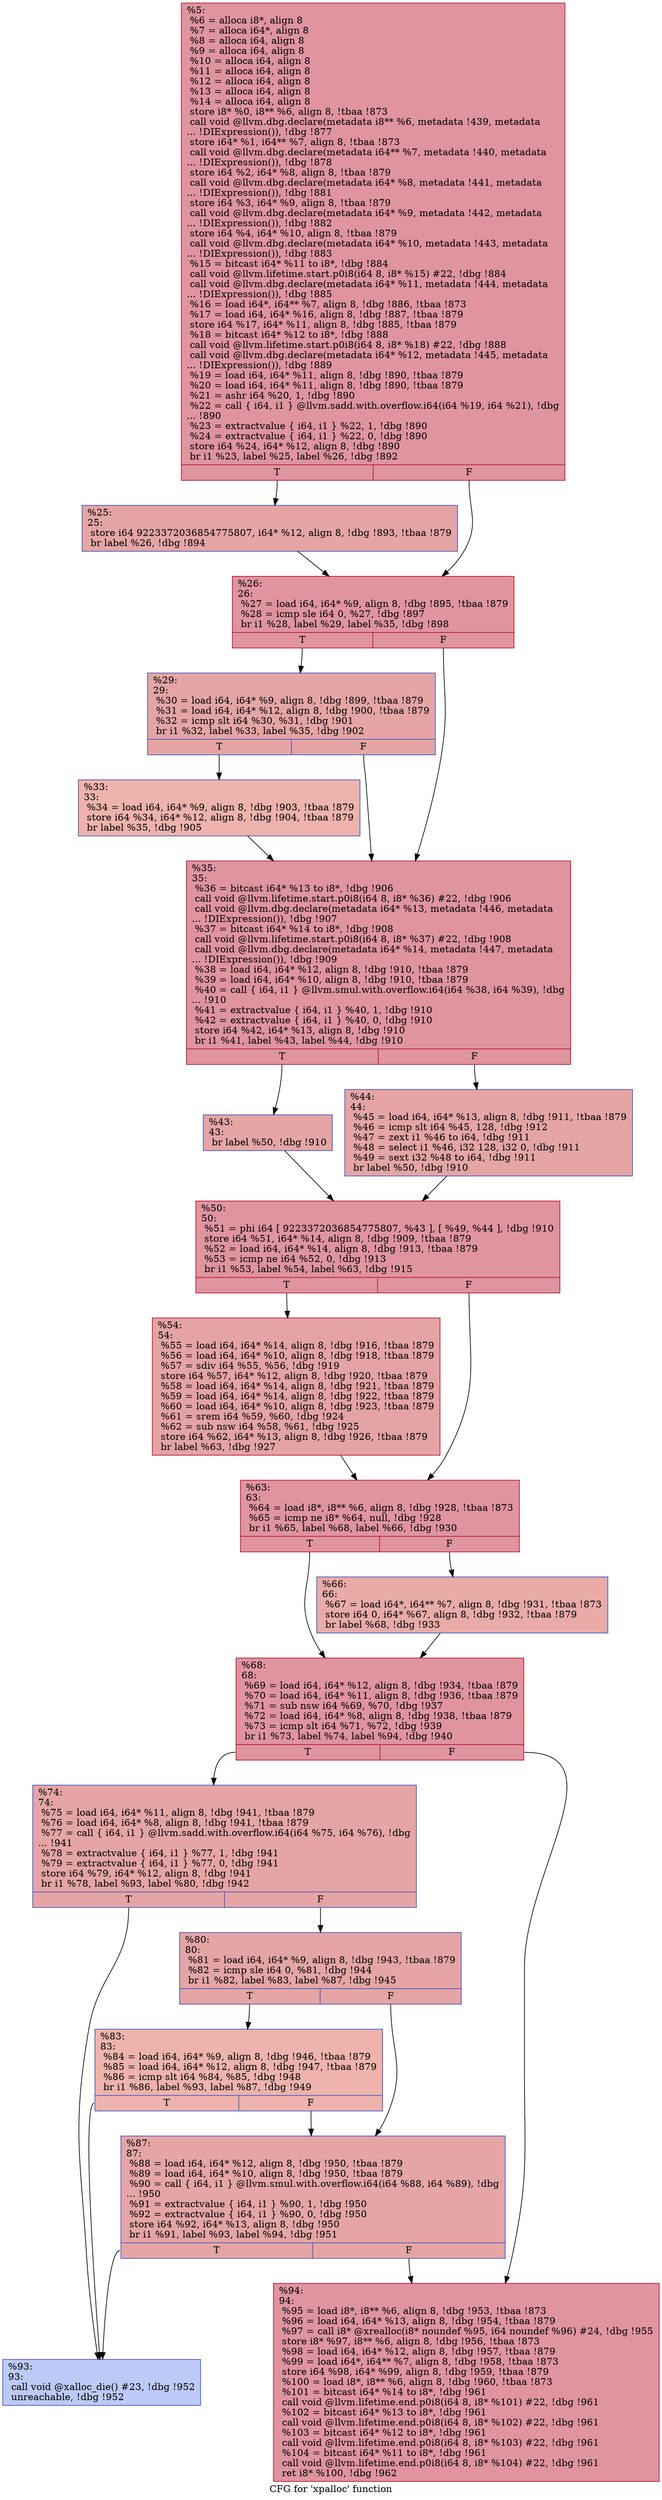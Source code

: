 digraph "CFG for 'xpalloc' function" {
	label="CFG for 'xpalloc' function";

	Node0x1492d10 [shape=record,color="#b70d28ff", style=filled, fillcolor="#b70d2870",label="{%5:\l  %6 = alloca i8*, align 8\l  %7 = alloca i64*, align 8\l  %8 = alloca i64, align 8\l  %9 = alloca i64, align 8\l  %10 = alloca i64, align 8\l  %11 = alloca i64, align 8\l  %12 = alloca i64, align 8\l  %13 = alloca i64, align 8\l  %14 = alloca i64, align 8\l  store i8* %0, i8** %6, align 8, !tbaa !873\l  call void @llvm.dbg.declare(metadata i8** %6, metadata !439, metadata\l... !DIExpression()), !dbg !877\l  store i64* %1, i64** %7, align 8, !tbaa !873\l  call void @llvm.dbg.declare(metadata i64** %7, metadata !440, metadata\l... !DIExpression()), !dbg !878\l  store i64 %2, i64* %8, align 8, !tbaa !879\l  call void @llvm.dbg.declare(metadata i64* %8, metadata !441, metadata\l... !DIExpression()), !dbg !881\l  store i64 %3, i64* %9, align 8, !tbaa !879\l  call void @llvm.dbg.declare(metadata i64* %9, metadata !442, metadata\l... !DIExpression()), !dbg !882\l  store i64 %4, i64* %10, align 8, !tbaa !879\l  call void @llvm.dbg.declare(metadata i64* %10, metadata !443, metadata\l... !DIExpression()), !dbg !883\l  %15 = bitcast i64* %11 to i8*, !dbg !884\l  call void @llvm.lifetime.start.p0i8(i64 8, i8* %15) #22, !dbg !884\l  call void @llvm.dbg.declare(metadata i64* %11, metadata !444, metadata\l... !DIExpression()), !dbg !885\l  %16 = load i64*, i64** %7, align 8, !dbg !886, !tbaa !873\l  %17 = load i64, i64* %16, align 8, !dbg !887, !tbaa !879\l  store i64 %17, i64* %11, align 8, !dbg !885, !tbaa !879\l  %18 = bitcast i64* %12 to i8*, !dbg !888\l  call void @llvm.lifetime.start.p0i8(i64 8, i8* %18) #22, !dbg !888\l  call void @llvm.dbg.declare(metadata i64* %12, metadata !445, metadata\l... !DIExpression()), !dbg !889\l  %19 = load i64, i64* %11, align 8, !dbg !890, !tbaa !879\l  %20 = load i64, i64* %11, align 8, !dbg !890, !tbaa !879\l  %21 = ashr i64 %20, 1, !dbg !890\l  %22 = call \{ i64, i1 \} @llvm.sadd.with.overflow.i64(i64 %19, i64 %21), !dbg\l... !890\l  %23 = extractvalue \{ i64, i1 \} %22, 1, !dbg !890\l  %24 = extractvalue \{ i64, i1 \} %22, 0, !dbg !890\l  store i64 %24, i64* %12, align 8, !dbg !890\l  br i1 %23, label %25, label %26, !dbg !892\l|{<s0>T|<s1>F}}"];
	Node0x1492d10:s0 -> Node0x1496650;
	Node0x1492d10:s1 -> Node0x1496740;
	Node0x1496650 [shape=record,color="#3d50c3ff", style=filled, fillcolor="#c5333470",label="{%25:\l25:                                               \l  store i64 9223372036854775807, i64* %12, align 8, !dbg !893, !tbaa !879\l  br label %26, !dbg !894\l}"];
	Node0x1496650 -> Node0x1496740;
	Node0x1496740 [shape=record,color="#b70d28ff", style=filled, fillcolor="#b70d2870",label="{%26:\l26:                                               \l  %27 = load i64, i64* %9, align 8, !dbg !895, !tbaa !879\l  %28 = icmp sle i64 0, %27, !dbg !897\l  br i1 %28, label %29, label %35, !dbg !898\l|{<s0>T|<s1>F}}"];
	Node0x1496740:s0 -> Node0x1496790;
	Node0x1496740:s1 -> Node0x1496830;
	Node0x1496790 [shape=record,color="#3d50c3ff", style=filled, fillcolor="#c5333470",label="{%29:\l29:                                               \l  %30 = load i64, i64* %9, align 8, !dbg !899, !tbaa !879\l  %31 = load i64, i64* %12, align 8, !dbg !900, !tbaa !879\l  %32 = icmp slt i64 %30, %31, !dbg !901\l  br i1 %32, label %33, label %35, !dbg !902\l|{<s0>T|<s1>F}}"];
	Node0x1496790:s0 -> Node0x14967e0;
	Node0x1496790:s1 -> Node0x1496830;
	Node0x14967e0 [shape=record,color="#3d50c3ff", style=filled, fillcolor="#d6524470",label="{%33:\l33:                                               \l  %34 = load i64, i64* %9, align 8, !dbg !903, !tbaa !879\l  store i64 %34, i64* %12, align 8, !dbg !904, !tbaa !879\l  br label %35, !dbg !905\l}"];
	Node0x14967e0 -> Node0x1496830;
	Node0x1496830 [shape=record,color="#b70d28ff", style=filled, fillcolor="#b70d2870",label="{%35:\l35:                                               \l  %36 = bitcast i64* %13 to i8*, !dbg !906\l  call void @llvm.lifetime.start.p0i8(i64 8, i8* %36) #22, !dbg !906\l  call void @llvm.dbg.declare(metadata i64* %13, metadata !446, metadata\l... !DIExpression()), !dbg !907\l  %37 = bitcast i64* %14 to i8*, !dbg !908\l  call void @llvm.lifetime.start.p0i8(i64 8, i8* %37) #22, !dbg !908\l  call void @llvm.dbg.declare(metadata i64* %14, metadata !447, metadata\l... !DIExpression()), !dbg !909\l  %38 = load i64, i64* %12, align 8, !dbg !910, !tbaa !879\l  %39 = load i64, i64* %10, align 8, !dbg !910, !tbaa !879\l  %40 = call \{ i64, i1 \} @llvm.smul.with.overflow.i64(i64 %38, i64 %39), !dbg\l... !910\l  %41 = extractvalue \{ i64, i1 \} %40, 1, !dbg !910\l  %42 = extractvalue \{ i64, i1 \} %40, 0, !dbg !910\l  store i64 %42, i64* %13, align 8, !dbg !910\l  br i1 %41, label %43, label %44, !dbg !910\l|{<s0>T|<s1>F}}"];
	Node0x1496830:s0 -> Node0x1496880;
	Node0x1496830:s1 -> Node0x14968d0;
	Node0x1496880 [shape=record,color="#3d50c3ff", style=filled, fillcolor="#c5333470",label="{%43:\l43:                                               \l  br label %50, !dbg !910\l}"];
	Node0x1496880 -> Node0x1496920;
	Node0x14968d0 [shape=record,color="#3d50c3ff", style=filled, fillcolor="#c5333470",label="{%44:\l44:                                               \l  %45 = load i64, i64* %13, align 8, !dbg !911, !tbaa !879\l  %46 = icmp slt i64 %45, 128, !dbg !912\l  %47 = zext i1 %46 to i64, !dbg !911\l  %48 = select i1 %46, i32 128, i32 0, !dbg !911\l  %49 = sext i32 %48 to i64, !dbg !911\l  br label %50, !dbg !910\l}"];
	Node0x14968d0 -> Node0x1496920;
	Node0x1496920 [shape=record,color="#b70d28ff", style=filled, fillcolor="#b70d2870",label="{%50:\l50:                                               \l  %51 = phi i64 [ 9223372036854775807, %43 ], [ %49, %44 ], !dbg !910\l  store i64 %51, i64* %14, align 8, !dbg !909, !tbaa !879\l  %52 = load i64, i64* %14, align 8, !dbg !913, !tbaa !879\l  %53 = icmp ne i64 %52, 0, !dbg !913\l  br i1 %53, label %54, label %63, !dbg !915\l|{<s0>T|<s1>F}}"];
	Node0x1496920:s0 -> Node0x1496970;
	Node0x1496920:s1 -> Node0x14969c0;
	Node0x1496970 [shape=record,color="#b70d28ff", style=filled, fillcolor="#c32e3170",label="{%54:\l54:                                               \l  %55 = load i64, i64* %14, align 8, !dbg !916, !tbaa !879\l  %56 = load i64, i64* %10, align 8, !dbg !918, !tbaa !879\l  %57 = sdiv i64 %55, %56, !dbg !919\l  store i64 %57, i64* %12, align 8, !dbg !920, !tbaa !879\l  %58 = load i64, i64* %14, align 8, !dbg !921, !tbaa !879\l  %59 = load i64, i64* %14, align 8, !dbg !922, !tbaa !879\l  %60 = load i64, i64* %10, align 8, !dbg !923, !tbaa !879\l  %61 = srem i64 %59, %60, !dbg !924\l  %62 = sub nsw i64 %58, %61, !dbg !925\l  store i64 %62, i64* %13, align 8, !dbg !926, !tbaa !879\l  br label %63, !dbg !927\l}"];
	Node0x1496970 -> Node0x14969c0;
	Node0x14969c0 [shape=record,color="#b70d28ff", style=filled, fillcolor="#b70d2870",label="{%63:\l63:                                               \l  %64 = load i8*, i8** %6, align 8, !dbg !928, !tbaa !873\l  %65 = icmp ne i8* %64, null, !dbg !928\l  br i1 %65, label %68, label %66, !dbg !930\l|{<s0>T|<s1>F}}"];
	Node0x14969c0:s0 -> Node0x1496a60;
	Node0x14969c0:s1 -> Node0x1496a10;
	Node0x1496a10 [shape=record,color="#3d50c3ff", style=filled, fillcolor="#cc403a70",label="{%66:\l66:                                               \l  %67 = load i64*, i64** %7, align 8, !dbg !931, !tbaa !873\l  store i64 0, i64* %67, align 8, !dbg !932, !tbaa !879\l  br label %68, !dbg !933\l}"];
	Node0x1496a10 -> Node0x1496a60;
	Node0x1496a60 [shape=record,color="#b70d28ff", style=filled, fillcolor="#b70d2870",label="{%68:\l68:                                               \l  %69 = load i64, i64* %12, align 8, !dbg !934, !tbaa !879\l  %70 = load i64, i64* %11, align 8, !dbg !936, !tbaa !879\l  %71 = sub nsw i64 %69, %70, !dbg !937\l  %72 = load i64, i64* %8, align 8, !dbg !938, !tbaa !879\l  %73 = icmp slt i64 %71, %72, !dbg !939\l  br i1 %73, label %74, label %94, !dbg !940\l|{<s0>T|<s1>F}}"];
	Node0x1496a60:s0 -> Node0x1496ab0;
	Node0x1496a60:s1 -> Node0x1496c40;
	Node0x1496ab0 [shape=record,color="#3d50c3ff", style=filled, fillcolor="#c5333470",label="{%74:\l74:                                               \l  %75 = load i64, i64* %11, align 8, !dbg !941, !tbaa !879\l  %76 = load i64, i64* %8, align 8, !dbg !941, !tbaa !879\l  %77 = call \{ i64, i1 \} @llvm.sadd.with.overflow.i64(i64 %75, i64 %76), !dbg\l... !941\l  %78 = extractvalue \{ i64, i1 \} %77, 1, !dbg !941\l  %79 = extractvalue \{ i64, i1 \} %77, 0, !dbg !941\l  store i64 %79, i64* %12, align 8, !dbg !941\l  br i1 %78, label %93, label %80, !dbg !942\l|{<s0>T|<s1>F}}"];
	Node0x1496ab0:s0 -> Node0x1496bf0;
	Node0x1496ab0:s1 -> Node0x1496b00;
	Node0x1496b00 [shape=record,color="#3d50c3ff", style=filled, fillcolor="#c5333470",label="{%80:\l80:                                               \l  %81 = load i64, i64* %9, align 8, !dbg !943, !tbaa !879\l  %82 = icmp sle i64 0, %81, !dbg !944\l  br i1 %82, label %83, label %87, !dbg !945\l|{<s0>T|<s1>F}}"];
	Node0x1496b00:s0 -> Node0x1496b50;
	Node0x1496b00:s1 -> Node0x1496ba0;
	Node0x1496b50 [shape=record,color="#3d50c3ff", style=filled, fillcolor="#d6524470",label="{%83:\l83:                                               \l  %84 = load i64, i64* %9, align 8, !dbg !946, !tbaa !879\l  %85 = load i64, i64* %12, align 8, !dbg !947, !tbaa !879\l  %86 = icmp slt i64 %84, %85, !dbg !948\l  br i1 %86, label %93, label %87, !dbg !949\l|{<s0>T|<s1>F}}"];
	Node0x1496b50:s0 -> Node0x1496bf0;
	Node0x1496b50:s1 -> Node0x1496ba0;
	Node0x1496ba0 [shape=record,color="#3d50c3ff", style=filled, fillcolor="#c5333470",label="{%87:\l87:                                               \l  %88 = load i64, i64* %12, align 8, !dbg !950, !tbaa !879\l  %89 = load i64, i64* %10, align 8, !dbg !950, !tbaa !879\l  %90 = call \{ i64, i1 \} @llvm.smul.with.overflow.i64(i64 %88, i64 %89), !dbg\l... !950\l  %91 = extractvalue \{ i64, i1 \} %90, 1, !dbg !950\l  %92 = extractvalue \{ i64, i1 \} %90, 0, !dbg !950\l  store i64 %92, i64* %13, align 8, !dbg !950\l  br i1 %91, label %93, label %94, !dbg !951\l|{<s0>T|<s1>F}}"];
	Node0x1496ba0:s0 -> Node0x1496bf0;
	Node0x1496ba0:s1 -> Node0x1496c40;
	Node0x1496bf0 [shape=record,color="#3d50c3ff", style=filled, fillcolor="#6687ed70",label="{%93:\l93:                                               \l  call void @xalloc_die() #23, !dbg !952\l  unreachable, !dbg !952\l}"];
	Node0x1496c40 [shape=record,color="#b70d28ff", style=filled, fillcolor="#b70d2870",label="{%94:\l94:                                               \l  %95 = load i8*, i8** %6, align 8, !dbg !953, !tbaa !873\l  %96 = load i64, i64* %13, align 8, !dbg !954, !tbaa !879\l  %97 = call i8* @xrealloc(i8* noundef %95, i64 noundef %96) #24, !dbg !955\l  store i8* %97, i8** %6, align 8, !dbg !956, !tbaa !873\l  %98 = load i64, i64* %12, align 8, !dbg !957, !tbaa !879\l  %99 = load i64*, i64** %7, align 8, !dbg !958, !tbaa !873\l  store i64 %98, i64* %99, align 8, !dbg !959, !tbaa !879\l  %100 = load i8*, i8** %6, align 8, !dbg !960, !tbaa !873\l  %101 = bitcast i64* %14 to i8*, !dbg !961\l  call void @llvm.lifetime.end.p0i8(i64 8, i8* %101) #22, !dbg !961\l  %102 = bitcast i64* %13 to i8*, !dbg !961\l  call void @llvm.lifetime.end.p0i8(i64 8, i8* %102) #22, !dbg !961\l  %103 = bitcast i64* %12 to i8*, !dbg !961\l  call void @llvm.lifetime.end.p0i8(i64 8, i8* %103) #22, !dbg !961\l  %104 = bitcast i64* %11 to i8*, !dbg !961\l  call void @llvm.lifetime.end.p0i8(i64 8, i8* %104) #22, !dbg !961\l  ret i8* %100, !dbg !962\l}"];
}

